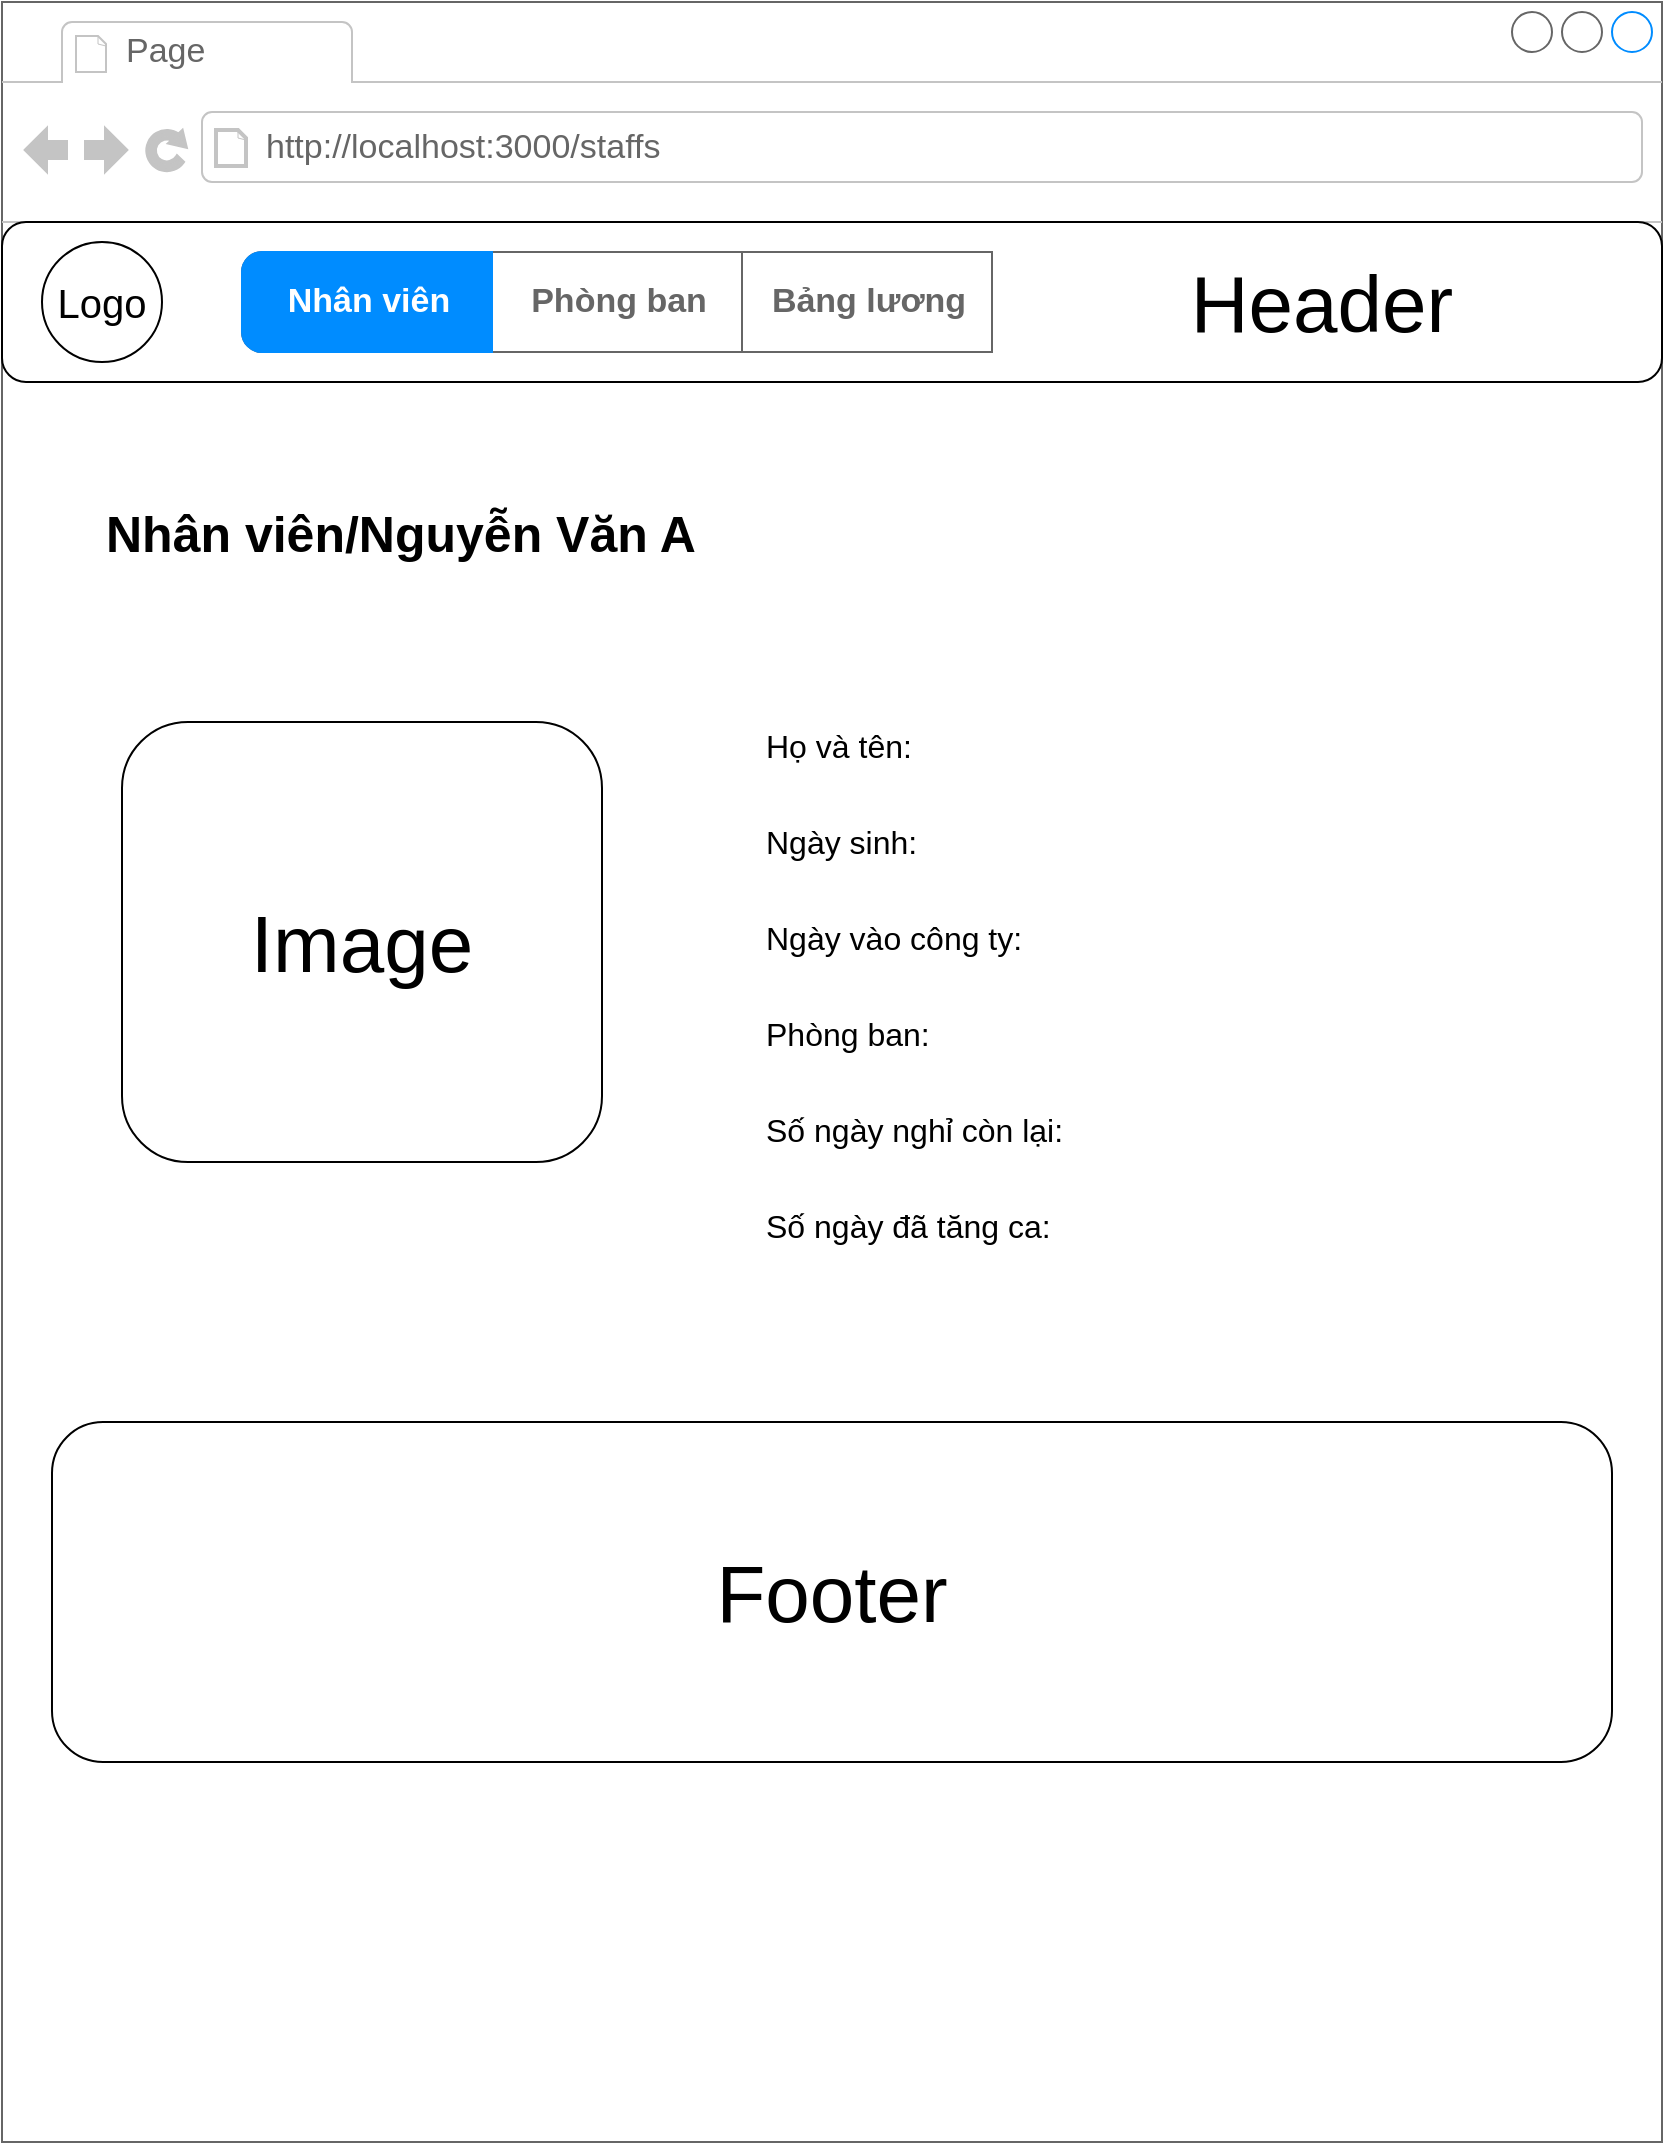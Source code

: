 <mxfile>
    <diagram id="KWPBMs8VrZPlLYfAVmUY" name="Page-1">
        <mxGraphModel dx="820" dy="575" grid="1" gridSize="10" guides="1" tooltips="1" connect="1" arrows="1" fold="1" page="1" pageScale="1" pageWidth="850" pageHeight="1100" math="0" shadow="0">
            <root>
                <mxCell id="0"/>
                <mxCell id="1" parent="0"/>
                <mxCell id="2" value="" style="strokeWidth=1;shadow=0;dashed=0;align=center;html=1;shape=mxgraph.mockup.containers.browserWindow;rSize=0;strokeColor=#666666;strokeColor2=#008cff;strokeColor3=#c4c4c4;mainText=,;recursiveResize=0;" vertex="1" parent="1">
                    <mxGeometry x="10" y="10" width="830" height="1070" as="geometry"/>
                </mxCell>
                <mxCell id="3" value="Page" style="strokeWidth=1;shadow=0;dashed=0;align=center;html=1;shape=mxgraph.mockup.containers.anchor;fontSize=17;fontColor=#666666;align=left;" vertex="1" parent="2">
                    <mxGeometry x="60" y="12" width="110" height="26" as="geometry"/>
                </mxCell>
                <mxCell id="4" value="http://localhost:3000/staffs" style="strokeWidth=1;shadow=0;dashed=0;align=center;html=1;shape=mxgraph.mockup.containers.anchor;rSize=0;fontSize=17;fontColor=#666666;align=left;" vertex="1" parent="2">
                    <mxGeometry x="130" y="60" width="250" height="26" as="geometry"/>
                </mxCell>
                <mxCell id="5" value="&lt;b&gt;&lt;font style=&quot;font-size: 25px&quot;&gt;Nhân viên/Nguyễn Văn A&lt;/font&gt;&lt;/b&gt;" style="text;html=1;strokeColor=none;fillColor=none;align=left;verticalAlign=middle;whiteSpace=wrap;rounded=0;fontSize=20;" vertex="1" parent="2">
                    <mxGeometry x="50" y="240" width="310" height="50" as="geometry"/>
                </mxCell>
                <mxCell id="23" value="&lt;font style=&quot;font-size: 40px&quot;&gt;Footer&lt;/font&gt;" style="rounded=1;whiteSpace=wrap;html=1;" vertex="1" parent="2">
                    <mxGeometry x="25" y="710" width="780" height="170" as="geometry"/>
                </mxCell>
                <mxCell id="33" value="&lt;font style=&quot;font-size: 40px&quot;&gt;Image&lt;/font&gt;" style="rounded=1;whiteSpace=wrap;html=1;" vertex="1" parent="2">
                    <mxGeometry x="60" y="360" width="240" height="220" as="geometry"/>
                </mxCell>
                <mxCell id="36" value="&lt;font style=&quot;font-size: 16px&quot;&gt;Họ và tên:&lt;br&gt;Ngày sinh:&lt;br&gt;Ngày vào công ty:&lt;br&gt;Phòng ban:&lt;br&gt;Số ngày nghỉ còn lại:&lt;br&gt;Số ngày đã tăng ca:&lt;br&gt;&amp;nbsp;&lt;br&gt;&lt;br&gt;&lt;br&gt;&lt;/font&gt;" style="text;html=1;strokeColor=none;fillColor=none;align=left;verticalAlign=middle;whiteSpace=wrap;rounded=0;fontSize=40;" vertex="1" parent="2">
                    <mxGeometry x="380" y="440" width="360" height="230" as="geometry"/>
                </mxCell>
                <mxCell id="24" value="" style="rounded=1;whiteSpace=wrap;html=1;" vertex="1" parent="1">
                    <mxGeometry x="10" y="120" width="830" height="80" as="geometry"/>
                </mxCell>
                <mxCell id="25" value="&lt;font style=&quot;font-size: 20px&quot;&gt;Logo&lt;/font&gt;" style="ellipse;whiteSpace=wrap;html=1;" vertex="1" parent="1">
                    <mxGeometry x="30" y="130" width="60" height="60" as="geometry"/>
                </mxCell>
                <mxCell id="26" value="" style="strokeWidth=1;shadow=0;dashed=0;align=center;html=1;shape=mxgraph.mockup.rrect;rSize=10;fillColor=#ffffff;strokeColor=#666666;fontSize=20;" vertex="1" parent="1">
                    <mxGeometry x="130" y="135" width="370" height="50" as="geometry"/>
                </mxCell>
                <mxCell id="27" value="Phòng ban" style="strokeColor=inherit;fillColor=inherit;gradientColor=inherit;strokeWidth=1;shadow=0;dashed=0;align=center;html=1;shape=mxgraph.mockup.rrect;rSize=0;fontSize=17;fontColor=#666666;fontStyle=1;resizeHeight=1;" vertex="1" parent="26">
                    <mxGeometry width="125" height="50" relative="1" as="geometry">
                        <mxPoint x="125" as="offset"/>
                    </mxGeometry>
                </mxCell>
                <mxCell id="28" value="Bảng lương" style="strokeColor=inherit;fillColor=inherit;gradientColor=inherit;strokeWidth=1;shadow=0;dashed=0;align=center;html=1;shape=mxgraph.mockup.rrect;rSize=0;fontSize=17;fontColor=#666666;fontStyle=1;resizeHeight=1;" vertex="1" parent="26">
                    <mxGeometry width="125" height="50" relative="1" as="geometry">
                        <mxPoint x="250" as="offset"/>
                    </mxGeometry>
                </mxCell>
                <mxCell id="29" value="Nhân viên" style="strokeWidth=1;shadow=0;dashed=0;align=center;html=1;shape=mxgraph.mockup.leftButton;rSize=10;fontSize=17;fontColor=#ffffff;fontStyle=1;fillColor=#008cff;strokeColor=#008cff;resizeHeight=1;" vertex="1" parent="26">
                    <mxGeometry width="125" height="50" relative="1" as="geometry"/>
                </mxCell>
                <mxCell id="31" value="Header" style="text;html=1;strokeColor=none;fillColor=none;align=center;verticalAlign=middle;whiteSpace=wrap;rounded=0;fontSize=40;" vertex="1" parent="1">
                    <mxGeometry x="640" y="145" width="60" height="30" as="geometry"/>
                </mxCell>
            </root>
        </mxGraphModel>
    </diagram>
</mxfile>
